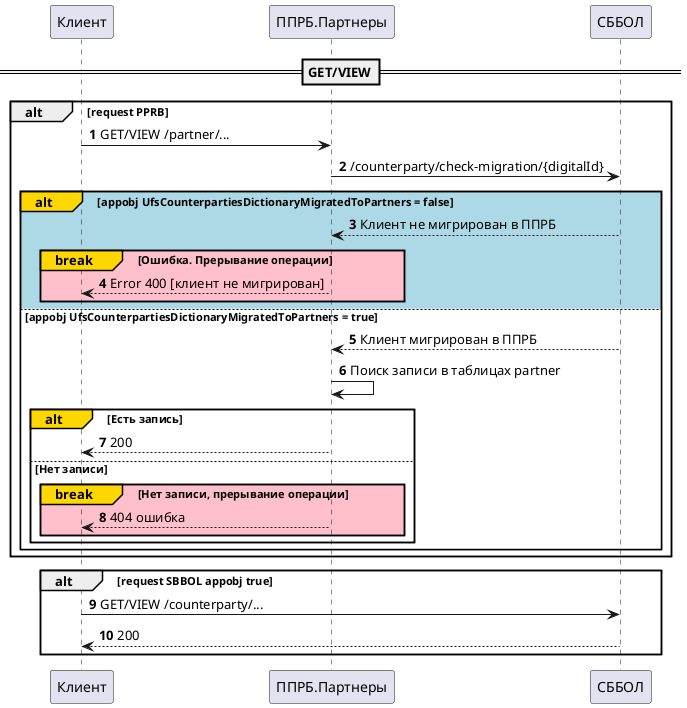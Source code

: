 @startuml
'https://plantuml.com/sequence-diagram
autonumber
==GET/VIEW==
alt request PPRB
Клиент -> ППРБ.Партнеры: GET/VIEW /partner/...
ППРБ.Партнеры -> СББОЛ: /counterparty/check-migration/{digitalId}
alt#Gold #lightblue appobj UfsCounterpartiesDictionaryMigratedToPartners = false
СББОЛ --> ППРБ.Партнеры: Клиент не мигрирован в ППРБ
break#Gold #Pink Ошибка. Прерывание операции
ППРБ.Партнеры --> Клиент: Error 400 [клиент не мигрирован]
end
else #white appobj UfsCounterpartiesDictionaryMigratedToPartners = true
СББОЛ --> ППРБ.Партнеры: Клиент мигрирован в ППРБ
ППРБ.Партнеры -> ППРБ.Партнеры: Поиск записи в таблицах partner
alt#gold Есть запись
ППРБ.Партнеры --> Клиент: 200
else Нет записи
break#Gold #pink Нет записи, прерывание операции
ППРБ.Партнеры --> Клиент: 404 ошибка
end
end
end
end
alt request SBBOL appobj true
Клиент -> СББОЛ: GET/VIEW /counterparty/...
СББОЛ --> Клиент: 200
end
@enduml
